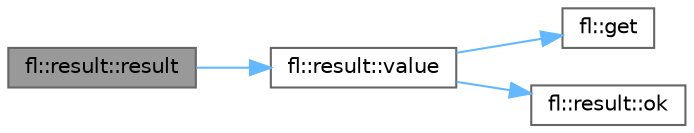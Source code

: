 digraph "fl::result::result"
{
 // INTERACTIVE_SVG=YES
 // LATEX_PDF_SIZE
  bgcolor="transparent";
  edge [fontname=Helvetica,fontsize=10,labelfontname=Helvetica,labelfontsize=10];
  node [fontname=Helvetica,fontsize=10,shape=box,height=0.2,width=0.4];
  rankdir="LR";
  Node1 [id="Node000001",label="fl::result::result",height=0.2,width=0.4,color="gray40", fillcolor="grey60", style="filled", fontcolor="black",tooltip="Construct a successful result."];
  Node1 -> Node2 [id="edge1_Node000001_Node000002",color="steelblue1",style="solid",tooltip=" "];
  Node2 [id="Node000002",label="fl::result::value",height=0.2,width=0.4,color="grey40", fillcolor="white", style="filled",URL="$dc/d6d/classfl_1_1result_a8c36716d4a5e21c2b42707c839305328.html#a8c36716d4a5e21c2b42707c839305328",tooltip="Get the success value (const)"];
  Node2 -> Node3 [id="edge2_Node000002_Node000003",color="steelblue1",style="solid",tooltip=" "];
  Node3 [id="Node000003",label="fl::get",height=0.2,width=0.4,color="grey40", fillcolor="white", style="filled",URL="$d4/d36/namespacefl_aaad7bab3a46c3353c72c671c8372be3e.html#aaad7bab3a46c3353c72c671c8372be3e",tooltip=" "];
  Node2 -> Node4 [id="edge3_Node000002_Node000004",color="steelblue1",style="solid",tooltip=" "];
  Node4 [id="Node000004",label="fl::result::ok",height=0.2,width=0.4,color="grey40", fillcolor="white", style="filled",URL="$dc/d6d/classfl_1_1result_ac2b044bd270c831d02dd736571640bac.html#ac2b044bd270c831d02dd736571640bac",tooltip="Check if the result is successful."];
}
